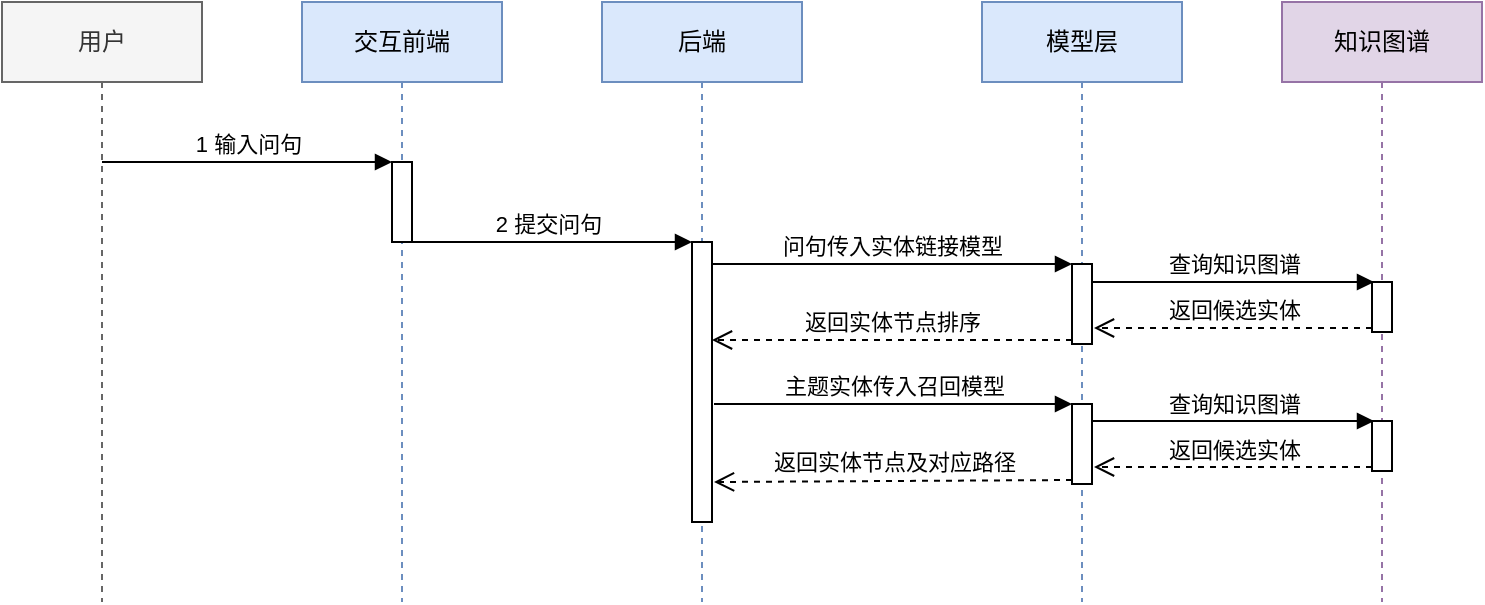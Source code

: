 <mxfile version="20.5.3" type="github">
  <diagram id="UUC0fAXGH5V5j1937fmP" name="第 1 页">
    <mxGraphModel dx="1422" dy="754" grid="1" gridSize="10" guides="1" tooltips="1" connect="1" arrows="1" fold="1" page="1" pageScale="1" pageWidth="827" pageHeight="1169" math="0" shadow="0">
      <root>
        <mxCell id="0" />
        <mxCell id="1" parent="0" />
        <mxCell id="MVt_M8J9HRYvp3wHRAKe-8" value="&lt;span style=&quot;&quot;&gt;用户&lt;/span&gt;" style="shape=umlLifeline;perimeter=lifelinePerimeter;whiteSpace=wrap;html=1;container=1;collapsible=0;recursiveResize=0;outlineConnect=0;fillColor=#f5f5f5;fontColor=#333333;strokeColor=#666666;" vertex="1" parent="1">
          <mxGeometry x="360" y="240" width="100" height="300" as="geometry" />
        </mxCell>
        <mxCell id="MVt_M8J9HRYvp3wHRAKe-9" value="交互前端" style="shape=umlLifeline;perimeter=lifelinePerimeter;whiteSpace=wrap;html=1;container=1;collapsible=0;recursiveResize=0;outlineConnect=0;fillColor=#dae8fc;strokeColor=#6c8ebf;" vertex="1" parent="1">
          <mxGeometry x="510" y="240" width="100" height="300" as="geometry" />
        </mxCell>
        <mxCell id="MVt_M8J9HRYvp3wHRAKe-15" value="" style="html=1;points=[];perimeter=orthogonalPerimeter;" vertex="1" parent="MVt_M8J9HRYvp3wHRAKe-9">
          <mxGeometry x="45" y="80" width="10" height="40" as="geometry" />
        </mxCell>
        <mxCell id="MVt_M8J9HRYvp3wHRAKe-10" value="&lt;span style=&quot;&quot;&gt;后端&lt;/span&gt;" style="shape=umlLifeline;perimeter=lifelinePerimeter;whiteSpace=wrap;html=1;container=1;collapsible=0;recursiveResize=0;outlineConnect=0;fillColor=#dae8fc;strokeColor=#6c8ebf;" vertex="1" parent="1">
          <mxGeometry x="660" y="240" width="100" height="300" as="geometry" />
        </mxCell>
        <mxCell id="MVt_M8J9HRYvp3wHRAKe-17" value="" style="html=1;points=[];perimeter=orthogonalPerimeter;" vertex="1" parent="MVt_M8J9HRYvp3wHRAKe-10">
          <mxGeometry x="45" y="120" width="10" height="140" as="geometry" />
        </mxCell>
        <mxCell id="MVt_M8J9HRYvp3wHRAKe-11" value="模型层" style="shape=umlLifeline;perimeter=lifelinePerimeter;whiteSpace=wrap;html=1;container=1;collapsible=0;recursiveResize=0;outlineConnect=0;fillColor=#dae8fc;strokeColor=#6c8ebf;" vertex="1" parent="1">
          <mxGeometry x="850" y="240" width="100" height="300" as="geometry" />
        </mxCell>
        <mxCell id="MVt_M8J9HRYvp3wHRAKe-20" value="" style="html=1;points=[];perimeter=orthogonalPerimeter;" vertex="1" parent="MVt_M8J9HRYvp3wHRAKe-11">
          <mxGeometry x="45" y="131" width="10" height="40" as="geometry" />
        </mxCell>
        <mxCell id="MVt_M8J9HRYvp3wHRAKe-32" value="" style="html=1;points=[];perimeter=orthogonalPerimeter;" vertex="1" parent="MVt_M8J9HRYvp3wHRAKe-11">
          <mxGeometry x="45" y="201" width="10" height="40" as="geometry" />
        </mxCell>
        <mxCell id="MVt_M8J9HRYvp3wHRAKe-12" value="知识图谱" style="shape=umlLifeline;perimeter=lifelinePerimeter;whiteSpace=wrap;html=1;container=1;collapsible=0;recursiveResize=0;outlineConnect=0;fillColor=#e1d5e7;strokeColor=#9673a6;" vertex="1" parent="1">
          <mxGeometry x="1000" y="240" width="100" height="300" as="geometry" />
        </mxCell>
        <mxCell id="MVt_M8J9HRYvp3wHRAKe-23" value="" style="html=1;points=[];perimeter=orthogonalPerimeter;" vertex="1" parent="MVt_M8J9HRYvp3wHRAKe-12">
          <mxGeometry x="45" y="140" width="10" height="25" as="geometry" />
        </mxCell>
        <mxCell id="MVt_M8J9HRYvp3wHRAKe-43" value="" style="html=1;points=[];perimeter=orthogonalPerimeter;" vertex="1" parent="MVt_M8J9HRYvp3wHRAKe-12">
          <mxGeometry x="45" y="209.5" width="10" height="25" as="geometry" />
        </mxCell>
        <mxCell id="MVt_M8J9HRYvp3wHRAKe-44" value="返回候选实体" style="html=1;verticalAlign=bottom;endArrow=open;dashed=1;endSize=8;exitX=0;exitY=0.95;rounded=0;entryX=1.1;entryY=0.9;entryDx=0;entryDy=0;entryPerimeter=0;" edge="1" parent="MVt_M8J9HRYvp3wHRAKe-12">
          <mxGeometry relative="1" as="geometry">
            <mxPoint x="-94" y="232.5" as="targetPoint" />
            <mxPoint x="45" y="232.5" as="sourcePoint" />
          </mxGeometry>
        </mxCell>
        <mxCell id="MVt_M8J9HRYvp3wHRAKe-45" value="查询知识图谱" style="html=1;verticalAlign=bottom;endArrow=block;rounded=0;entryX=0.1;entryY=0.1;entryDx=0;entryDy=0;entryPerimeter=0;exitX=1;exitY=0.275;exitDx=0;exitDy=0;exitPerimeter=0;" edge="1" parent="MVt_M8J9HRYvp3wHRAKe-12">
          <mxGeometry relative="1" as="geometry">
            <mxPoint x="-95" y="209.5" as="sourcePoint" />
            <mxPoint x="46" y="209.5" as="targetPoint" />
          </mxGeometry>
        </mxCell>
        <mxCell id="MVt_M8J9HRYvp3wHRAKe-16" value="1 输入问句" style="html=1;verticalAlign=bottom;startArrow=none;endArrow=block;startSize=8;rounded=0;startFill=0;" edge="1" target="MVt_M8J9HRYvp3wHRAKe-15" parent="1">
          <mxGeometry relative="1" as="geometry">
            <mxPoint x="410" y="320" as="sourcePoint" />
          </mxGeometry>
        </mxCell>
        <mxCell id="MVt_M8J9HRYvp3wHRAKe-18" value="2 提交问句" style="html=1;verticalAlign=bottom;endArrow=block;entryX=0;entryY=0;rounded=0;" edge="1" target="MVt_M8J9HRYvp3wHRAKe-17" parent="1" source="MVt_M8J9HRYvp3wHRAKe-9">
          <mxGeometry relative="1" as="geometry">
            <mxPoint x="630" y="370" as="sourcePoint" />
          </mxGeometry>
        </mxCell>
        <mxCell id="MVt_M8J9HRYvp3wHRAKe-21" value="问句传入实体链接模型" style="html=1;verticalAlign=bottom;endArrow=block;entryX=0;entryY=0;rounded=0;" edge="1" target="MVt_M8J9HRYvp3wHRAKe-20" parent="1">
          <mxGeometry relative="1" as="geometry">
            <mxPoint x="715" y="371" as="sourcePoint" />
          </mxGeometry>
        </mxCell>
        <mxCell id="MVt_M8J9HRYvp3wHRAKe-22" value="返回实体节点排序" style="html=1;verticalAlign=bottom;endArrow=open;dashed=1;endSize=8;exitX=0;exitY=0.95;rounded=0;" edge="1" source="MVt_M8J9HRYvp3wHRAKe-20" parent="1">
          <mxGeometry relative="1" as="geometry">
            <mxPoint x="715" y="409" as="targetPoint" />
            <Array as="points" />
          </mxGeometry>
        </mxCell>
        <mxCell id="MVt_M8J9HRYvp3wHRAKe-25" value="返回候选实体" style="html=1;verticalAlign=bottom;endArrow=open;dashed=1;endSize=8;exitX=0;exitY=0.95;rounded=0;entryX=1.1;entryY=0.9;entryDx=0;entryDy=0;entryPerimeter=0;" edge="1" parent="1">
          <mxGeometry relative="1" as="geometry">
            <mxPoint x="906" y="403" as="targetPoint" />
            <mxPoint x="1045" y="403" as="sourcePoint" />
          </mxGeometry>
        </mxCell>
        <mxCell id="MVt_M8J9HRYvp3wHRAKe-24" value="查询知识图谱" style="html=1;verticalAlign=bottom;endArrow=block;rounded=0;entryX=0.1;entryY=0.1;entryDx=0;entryDy=0;entryPerimeter=0;exitX=1;exitY=0.275;exitDx=0;exitDy=0;exitPerimeter=0;" edge="1" parent="1">
          <mxGeometry relative="1" as="geometry">
            <mxPoint x="905" y="380" as="sourcePoint" />
            <mxPoint x="1046" y="380" as="targetPoint" />
          </mxGeometry>
        </mxCell>
        <mxCell id="MVt_M8J9HRYvp3wHRAKe-33" value="主题实体传入召回模型" style="html=1;verticalAlign=bottom;endArrow=block;entryX=0;entryY=0;rounded=0;" edge="1" parent="1" target="MVt_M8J9HRYvp3wHRAKe-32">
          <mxGeometry relative="1" as="geometry">
            <mxPoint x="716" y="441" as="sourcePoint" />
          </mxGeometry>
        </mxCell>
        <mxCell id="MVt_M8J9HRYvp3wHRAKe-34" value="返回实体节点及对应路径" style="html=1;verticalAlign=bottom;endArrow=open;dashed=1;endSize=8;exitX=0;exitY=0.95;rounded=0;exitDx=0;exitDy=0;" edge="1" parent="1" source="MVt_M8J9HRYvp3wHRAKe-32">
          <mxGeometry relative="1" as="geometry">
            <mxPoint x="716" y="480" as="targetPoint" />
            <Array as="points" />
          </mxGeometry>
        </mxCell>
      </root>
    </mxGraphModel>
  </diagram>
</mxfile>
